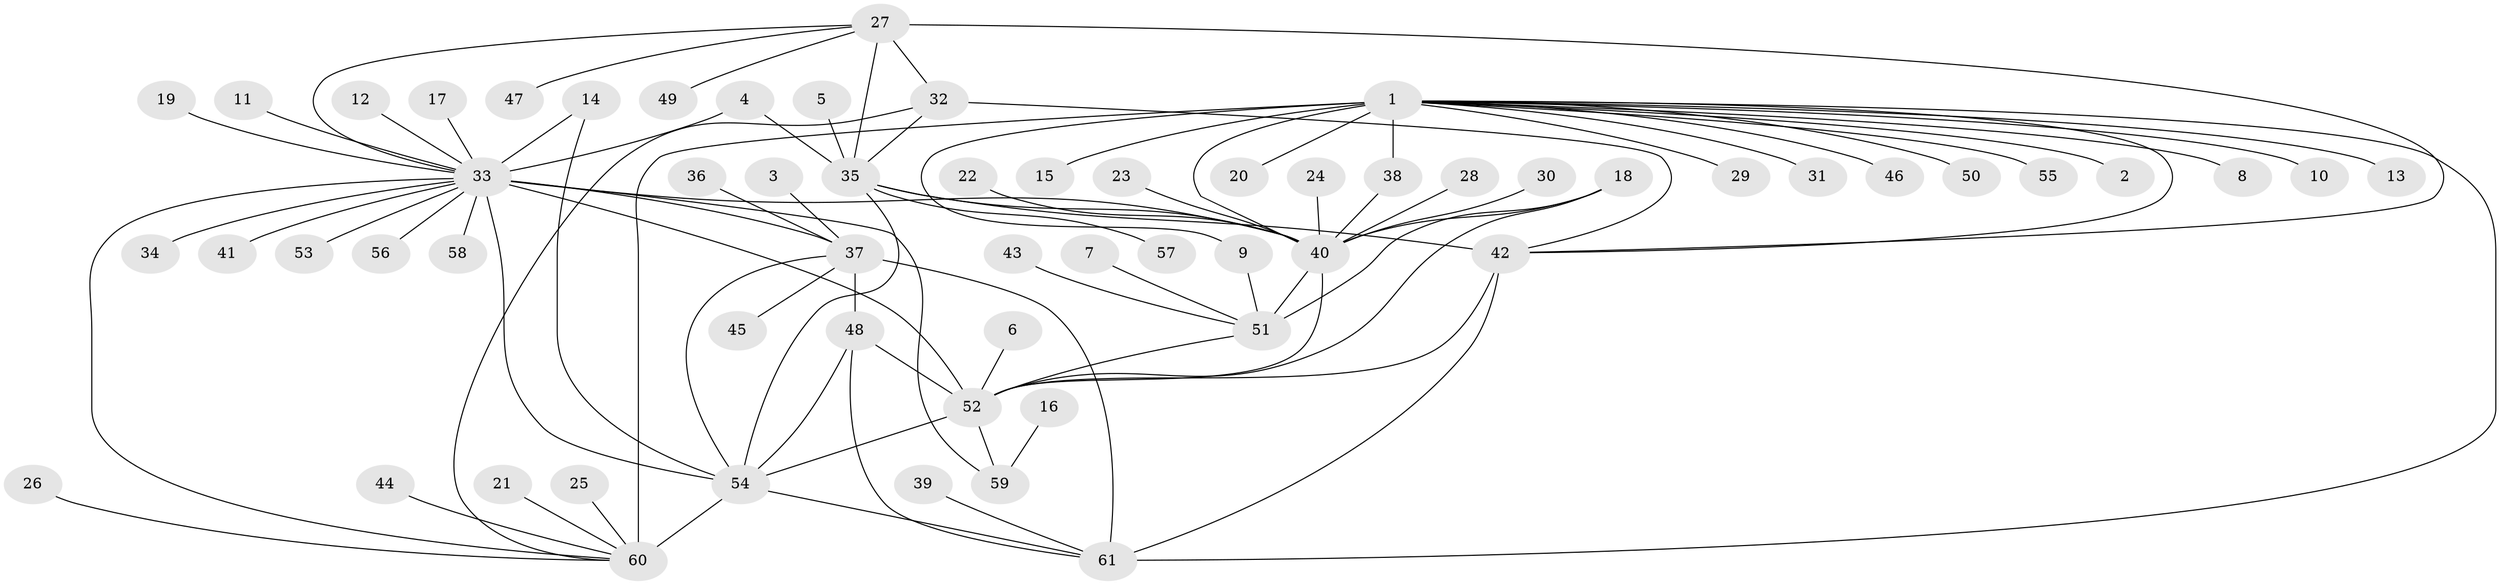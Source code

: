 // original degree distribution, {10: 0.040983606557377046, 6: 0.05737704918032787, 9: 0.01639344262295082, 11: 0.01639344262295082, 13: 0.02459016393442623, 7: 0.05737704918032787, 8: 0.02459016393442623, 12: 0.00819672131147541, 1: 0.5327868852459017, 2: 0.14754098360655737, 3: 0.07377049180327869}
// Generated by graph-tools (version 1.1) at 2025/50/03/09/25 03:50:30]
// undirected, 61 vertices, 87 edges
graph export_dot {
graph [start="1"]
  node [color=gray90,style=filled];
  1;
  2;
  3;
  4;
  5;
  6;
  7;
  8;
  9;
  10;
  11;
  12;
  13;
  14;
  15;
  16;
  17;
  18;
  19;
  20;
  21;
  22;
  23;
  24;
  25;
  26;
  27;
  28;
  29;
  30;
  31;
  32;
  33;
  34;
  35;
  36;
  37;
  38;
  39;
  40;
  41;
  42;
  43;
  44;
  45;
  46;
  47;
  48;
  49;
  50;
  51;
  52;
  53;
  54;
  55;
  56;
  57;
  58;
  59;
  60;
  61;
  1 -- 2 [weight=1.0];
  1 -- 8 [weight=1.0];
  1 -- 9 [weight=1.0];
  1 -- 10 [weight=1.0];
  1 -- 13 [weight=1.0];
  1 -- 15 [weight=1.0];
  1 -- 20 [weight=1.0];
  1 -- 29 [weight=1.0];
  1 -- 31 [weight=1.0];
  1 -- 38 [weight=1.0];
  1 -- 40 [weight=1.0];
  1 -- 42 [weight=2.0];
  1 -- 46 [weight=1.0];
  1 -- 50 [weight=1.0];
  1 -- 55 [weight=1.0];
  1 -- 60 [weight=8.0];
  1 -- 61 [weight=1.0];
  3 -- 37 [weight=1.0];
  4 -- 33 [weight=1.0];
  4 -- 35 [weight=1.0];
  5 -- 35 [weight=1.0];
  6 -- 52 [weight=1.0];
  7 -- 51 [weight=1.0];
  9 -- 51 [weight=1.0];
  11 -- 33 [weight=1.0];
  12 -- 33 [weight=1.0];
  14 -- 33 [weight=1.0];
  14 -- 54 [weight=1.0];
  16 -- 59 [weight=1.0];
  17 -- 33 [weight=1.0];
  18 -- 40 [weight=2.0];
  18 -- 51 [weight=2.0];
  18 -- 52 [weight=1.0];
  19 -- 33 [weight=1.0];
  21 -- 60 [weight=1.0];
  22 -- 40 [weight=1.0];
  23 -- 40 [weight=1.0];
  24 -- 40 [weight=1.0];
  25 -- 60 [weight=1.0];
  26 -- 60 [weight=1.0];
  27 -- 32 [weight=1.0];
  27 -- 33 [weight=2.0];
  27 -- 35 [weight=3.0];
  27 -- 42 [weight=1.0];
  27 -- 47 [weight=1.0];
  27 -- 49 [weight=1.0];
  28 -- 40 [weight=1.0];
  30 -- 40 [weight=1.0];
  32 -- 35 [weight=3.0];
  32 -- 42 [weight=1.0];
  32 -- 60 [weight=1.0];
  33 -- 34 [weight=1.0];
  33 -- 37 [weight=1.0];
  33 -- 40 [weight=1.0];
  33 -- 41 [weight=1.0];
  33 -- 52 [weight=4.0];
  33 -- 53 [weight=1.0];
  33 -- 54 [weight=1.0];
  33 -- 56 [weight=1.0];
  33 -- 58 [weight=1.0];
  33 -- 59 [weight=4.0];
  33 -- 60 [weight=2.0];
  35 -- 40 [weight=1.0];
  35 -- 42 [weight=3.0];
  35 -- 54 [weight=1.0];
  35 -- 57 [weight=1.0];
  36 -- 37 [weight=1.0];
  37 -- 45 [weight=1.0];
  37 -- 48 [weight=2.0];
  37 -- 54 [weight=2.0];
  37 -- 61 [weight=4.0];
  38 -- 40 [weight=1.0];
  39 -- 61 [weight=1.0];
  40 -- 51 [weight=4.0];
  40 -- 52 [weight=2.0];
  42 -- 52 [weight=1.0];
  42 -- 61 [weight=1.0];
  43 -- 51 [weight=1.0];
  44 -- 60 [weight=1.0];
  48 -- 52 [weight=1.0];
  48 -- 54 [weight=1.0];
  48 -- 61 [weight=2.0];
  51 -- 52 [weight=2.0];
  52 -- 54 [weight=1.0];
  52 -- 59 [weight=1.0];
  54 -- 60 [weight=1.0];
  54 -- 61 [weight=2.0];
}
